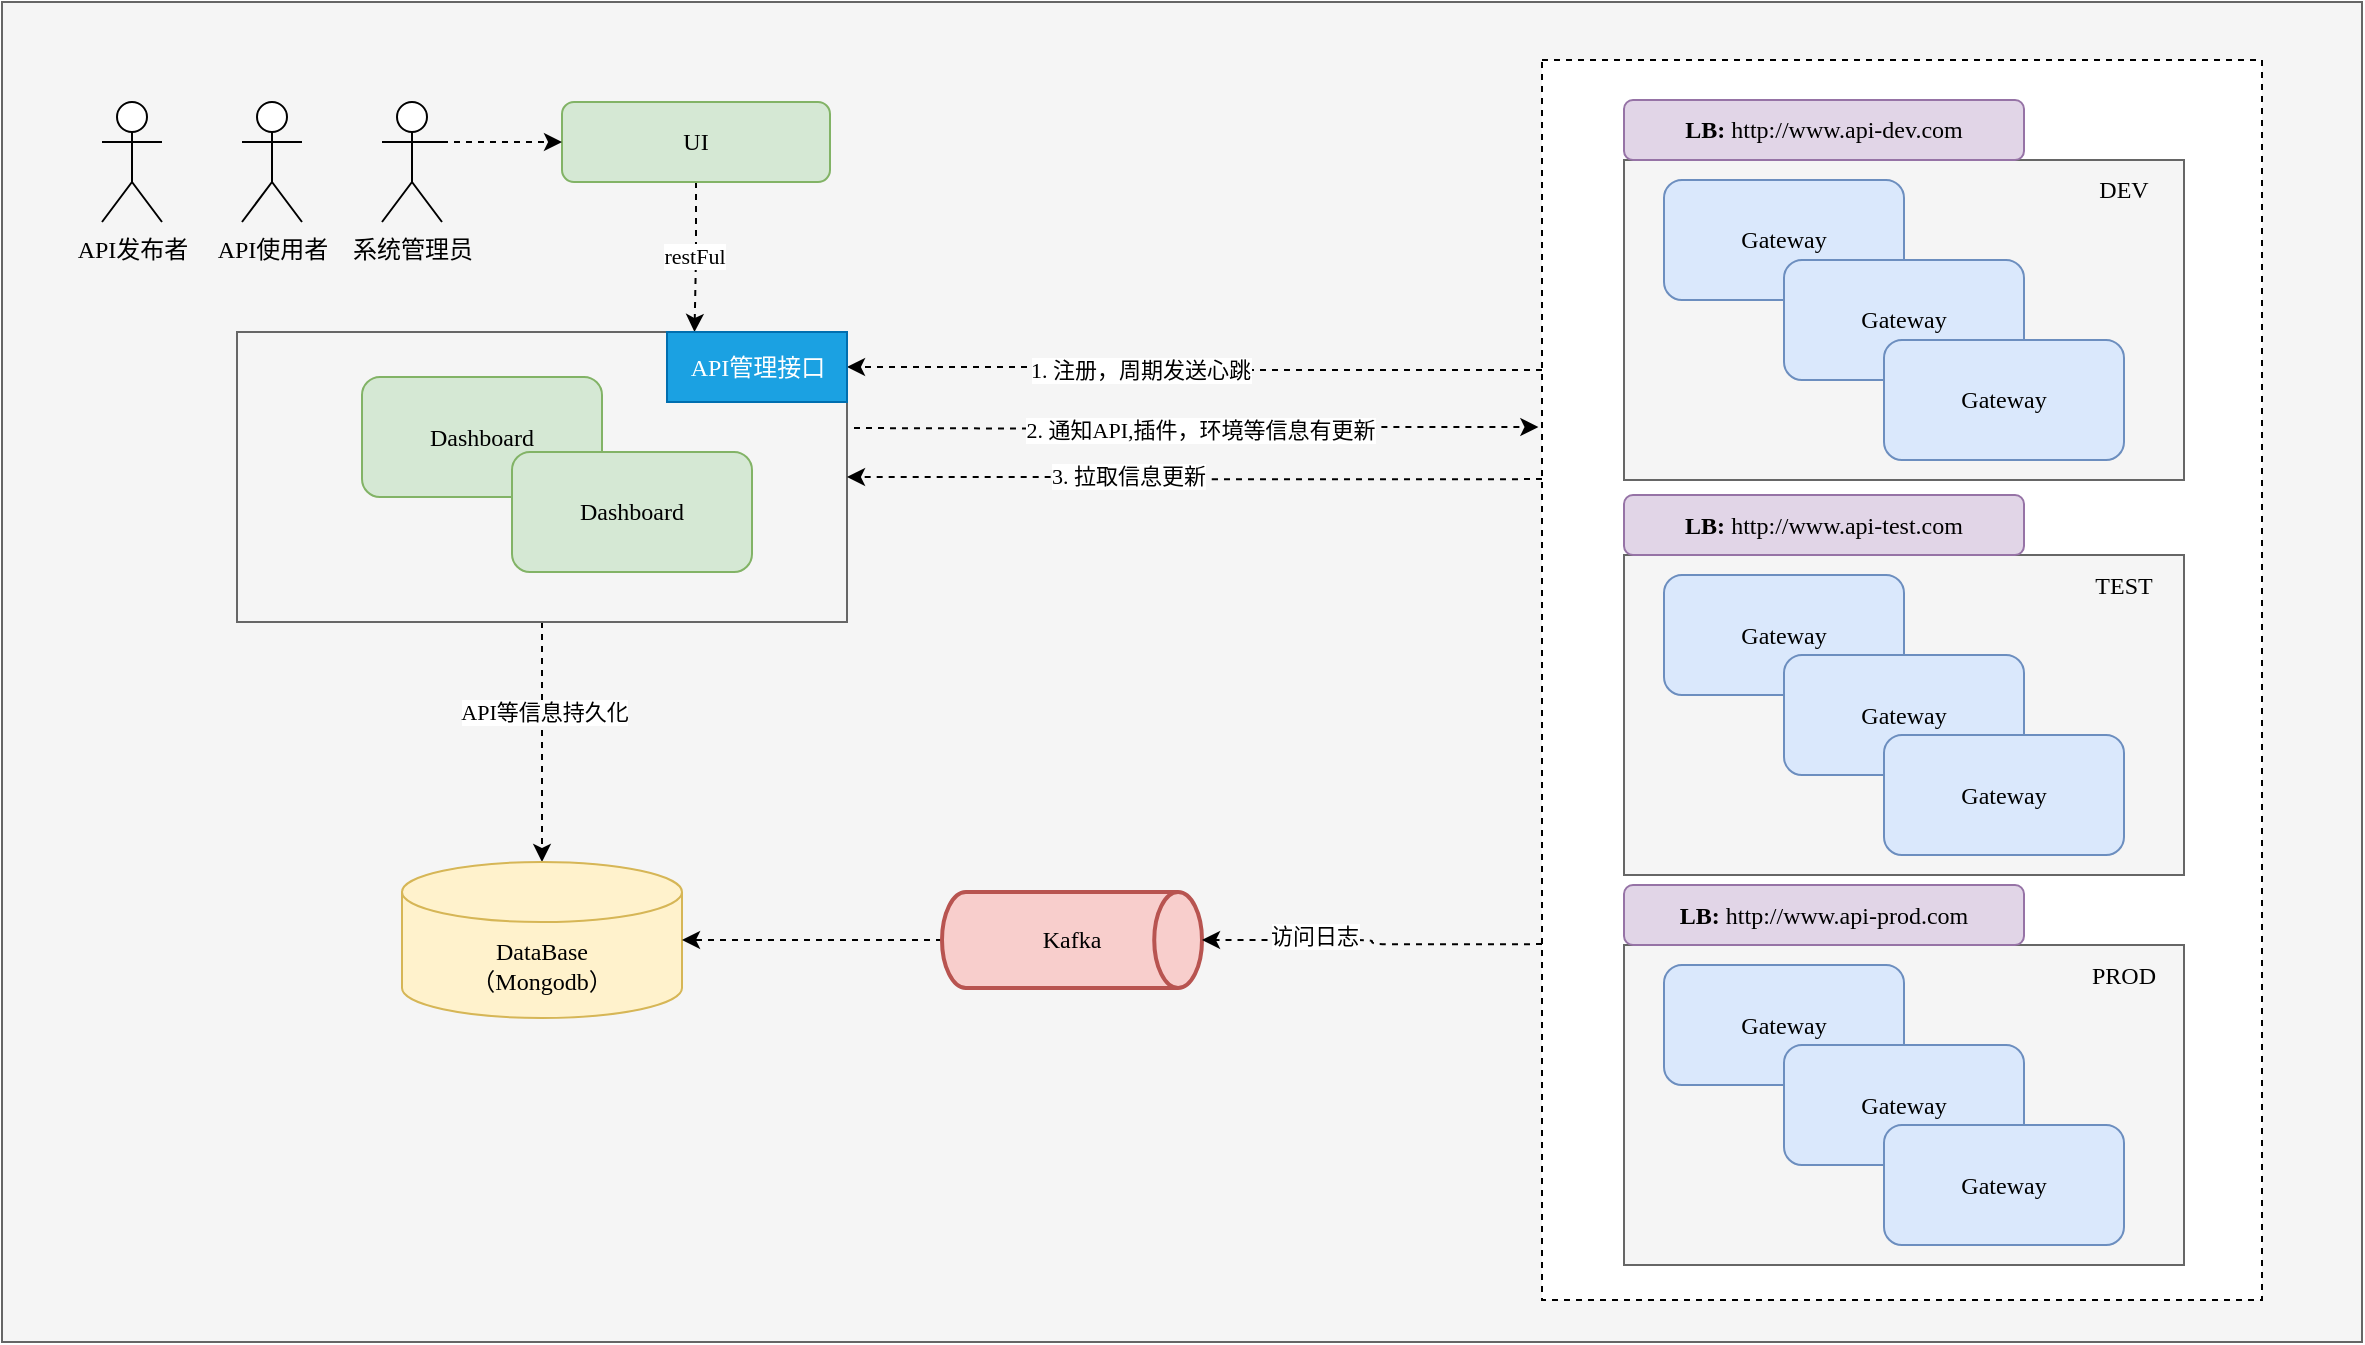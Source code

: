 <mxfile>
    <diagram id="VEX43RaDVLuBX8BybWUo" name="img1">
        <mxGraphModel dx="1118" dy="908" grid="1" gridSize="10" guides="1" tooltips="1" connect="1" arrows="1" fold="1" page="1" pageScale="1" pageWidth="827" pageHeight="1169" math="0" shadow="0">
            <root>
                <mxCell id="0"/>
                <mxCell id="1" parent="0"/>
                <mxCell id="9ckfGOtu2DVimaIPj-of-19" value="" style="rounded=0;whiteSpace=wrap;html=1;fontFamily=Lucida Console;fillColor=#f5f5f5;fontColor=#333333;strokeColor=#666666;" vertex="1" parent="1">
                    <mxGeometry x="220" y="290" width="1180" height="670" as="geometry"/>
                </mxCell>
                <mxCell id="9ckfGOtu2DVimaIPj-of-3" style="edgeStyle=orthogonalEdgeStyle;html=1;exitX=0;exitY=0.25;exitDx=0;exitDy=0;entryX=1;entryY=0.5;entryDx=0;entryDy=0;dashed=1;fontFamily=Lucida Console;" edge="1" parent="1" source="9ckfGOtu2DVimaIPj-of-2" target="oJh0HCATloAfXz9d3gb9-5">
                    <mxGeometry relative="1" as="geometry"/>
                </mxCell>
                <mxCell id="9ckfGOtu2DVimaIPj-of-4" value="1. 注册，周期发送心跳" style="edgeLabel;html=1;align=center;verticalAlign=middle;resizable=0;points=[];fontFamily=Lucida Console;" vertex="1" connectable="0" parent="9ckfGOtu2DVimaIPj-of-3">
                    <mxGeometry x="0.164" y="1" relative="1" as="geometry">
                        <mxPoint as="offset"/>
                    </mxGeometry>
                </mxCell>
                <mxCell id="9ckfGOtu2DVimaIPj-of-10" style="edgeStyle=orthogonalEdgeStyle;html=1;dashed=1;fontFamily=Lucida Console;entryX=-0.005;entryY=0.296;entryDx=0;entryDy=0;entryPerimeter=0;" edge="1" parent="1" target="9ckfGOtu2DVimaIPj-of-2">
                    <mxGeometry relative="1" as="geometry">
                        <mxPoint x="990" y="493" as="targetPoint"/>
                        <mxPoint x="640" y="503" as="sourcePoint"/>
                    </mxGeometry>
                </mxCell>
                <mxCell id="9ckfGOtu2DVimaIPj-of-11" value="2. 通知API,插件，环境等信息有更新" style="edgeLabel;html=1;align=center;verticalAlign=middle;resizable=0;points=[];fontFamily=Lucida Console;" vertex="1" connectable="0" parent="9ckfGOtu2DVimaIPj-of-10">
                    <mxGeometry x="0.03" y="-1" relative="1" as="geometry">
                        <mxPoint as="offset"/>
                    </mxGeometry>
                </mxCell>
                <mxCell id="9ckfGOtu2DVimaIPj-of-13" style="edgeStyle=orthogonalEdgeStyle;html=1;exitX=0.5;exitY=1;exitDx=0;exitDy=0;dashed=1;fontFamily=Lucida Console;" edge="1" parent="1" source="oJh0HCATloAfXz9d3gb9-1" target="9ckfGOtu2DVimaIPj-of-12">
                    <mxGeometry relative="1" as="geometry"/>
                </mxCell>
                <mxCell id="9ckfGOtu2DVimaIPj-of-14" value="API等信息持久化" style="edgeLabel;html=1;align=center;verticalAlign=middle;resizable=0;points=[];fontFamily=Lucida Console;" vertex="1" connectable="0" parent="9ckfGOtu2DVimaIPj-of-13">
                    <mxGeometry x="-0.25" y="1" relative="1" as="geometry">
                        <mxPoint as="offset"/>
                    </mxGeometry>
                </mxCell>
                <mxCell id="oJh0HCATloAfXz9d3gb9-1" value="" style="rounded=0;whiteSpace=wrap;html=1;fillColor=#f5f5f5;fontColor=#333333;strokeColor=#666666;fontFamily=Lucida Console;container=0;" vertex="1" parent="1">
                    <mxGeometry x="337.5" y="455" width="305" height="145" as="geometry"/>
                </mxCell>
                <mxCell id="oJh0HCATloAfXz9d3gb9-2" value="Dashboard" style="rounded=1;whiteSpace=wrap;html=1;fillColor=#d5e8d4;strokeColor=#82b366;fontFamily=Lucida Console;" vertex="1" parent="1">
                    <mxGeometry x="400" y="477.5" width="120" height="60" as="geometry"/>
                </mxCell>
                <mxCell id="oJh0HCATloAfXz9d3gb9-3" value="Dashboard" style="rounded=1;whiteSpace=wrap;html=1;fillColor=#d5e8d4;strokeColor=#82b366;fontFamily=Lucida Console;" vertex="1" parent="1">
                    <mxGeometry x="475" y="515" width="120" height="60" as="geometry"/>
                </mxCell>
                <mxCell id="oJh0HCATloAfXz9d3gb9-6" value="restFul" style="edgeStyle=orthogonalEdgeStyle;html=1;exitX=0.5;exitY=1;exitDx=0;exitDy=0;entryX=0.75;entryY=0;entryDx=0;entryDy=0;dashed=1;fontFamily=Lucida Console;" edge="1" parent="1" source="oJh0HCATloAfXz9d3gb9-4" target="oJh0HCATloAfXz9d3gb9-1">
                    <mxGeometry relative="1" as="geometry"/>
                </mxCell>
                <mxCell id="oJh0HCATloAfXz9d3gb9-4" value="UI" style="rounded=1;whiteSpace=wrap;html=1;fontFamily=Lucida Console;fillColor=#d5e8d4;strokeColor=#82b366;" vertex="1" parent="1">
                    <mxGeometry x="500" y="340" width="134" height="40" as="geometry"/>
                </mxCell>
                <mxCell id="oJh0HCATloAfXz9d3gb9-5" value="API管理接口" style="text;html=1;strokeColor=#006EAF;fillColor=#1ba1e2;align=center;verticalAlign=middle;whiteSpace=wrap;rounded=0;fontFamily=Lucida Console;fontColor=#ffffff;" vertex="1" parent="1">
                    <mxGeometry x="552.5" y="455" width="90" height="35" as="geometry"/>
                </mxCell>
                <mxCell id="zln2HHxgbetYWmFCVuYU-8" value="" style="group" vertex="1" connectable="0" parent="1">
                    <mxGeometry x="270" y="340" width="170" height="60" as="geometry"/>
                </mxCell>
                <mxCell id="oJh0HCATloAfXz9d3gb9-7" value="系统管理员" style="shape=umlActor;verticalLabelPosition=bottom;verticalAlign=top;html=1;outlineConnect=0;fontFamily=Lucida Console;" vertex="1" parent="zln2HHxgbetYWmFCVuYU-8">
                    <mxGeometry x="140" width="30" height="60" as="geometry"/>
                </mxCell>
                <mxCell id="oJh0HCATloAfXz9d3gb9-12" value="API发布者" style="shape=umlActor;verticalLabelPosition=bottom;verticalAlign=top;html=1;outlineConnect=0;fontFamily=Lucida Console;" vertex="1" parent="zln2HHxgbetYWmFCVuYU-8">
                    <mxGeometry width="30" height="60" as="geometry"/>
                </mxCell>
                <mxCell id="oJh0HCATloAfXz9d3gb9-13" value="API使用者" style="shape=umlActor;verticalLabelPosition=bottom;verticalAlign=top;html=1;outlineConnect=0;fontFamily=Lucida Console;" vertex="1" parent="zln2HHxgbetYWmFCVuYU-8">
                    <mxGeometry x="70" width="30" height="60" as="geometry"/>
                </mxCell>
                <mxCell id="zln2HHxgbetYWmFCVuYU-11" style="edgeStyle=orthogonalEdgeStyle;html=1;exitX=1;exitY=0.333;exitDx=0;exitDy=0;exitPerimeter=0;entryX=0;entryY=0.5;entryDx=0;entryDy=0;dashed=1;fontFamily=Lucida Console;" edge="1" parent="1" source="oJh0HCATloAfXz9d3gb9-7" target="oJh0HCATloAfXz9d3gb9-4">
                    <mxGeometry relative="1" as="geometry"/>
                </mxCell>
                <mxCell id="9ckfGOtu2DVimaIPj-of-5" value="" style="group" vertex="1" connectable="0" parent="1">
                    <mxGeometry x="990" y="319" width="360" height="620" as="geometry"/>
                </mxCell>
                <mxCell id="9ckfGOtu2DVimaIPj-of-2" value="" style="rounded=0;whiteSpace=wrap;html=1;fontFamily=Lucida Console;dashed=1;" vertex="1" parent="9ckfGOtu2DVimaIPj-of-5">
                    <mxGeometry width="360" height="620" as="geometry"/>
                </mxCell>
                <mxCell id="zln2HHxgbetYWmFCVuYU-1" value="" style="group;fontFamily=Lucida Console;" vertex="1" connectable="0" parent="9ckfGOtu2DVimaIPj-of-5">
                    <mxGeometry x="41" y="50" width="280" height="160" as="geometry"/>
                </mxCell>
                <mxCell id="zln2HHxgbetYWmFCVuYU-2" value="" style="group;fillColor=#f5f5f5;fontColor=#333333;strokeColor=#666666;movable=1;resizable=1;rotatable=1;deletable=1;editable=1;connectable=1;container=0;fontFamily=Lucida Console;" vertex="1" connectable="0" parent="zln2HHxgbetYWmFCVuYU-1">
                    <mxGeometry width="280" height="160" as="geometry"/>
                </mxCell>
                <mxCell id="zln2HHxgbetYWmFCVuYU-3" value="" style="rounded=0;whiteSpace=wrap;html=1;fillColor=#f5f5f5;fontColor=#333333;strokeColor=#666666;fontFamily=Lucida Console;" vertex="1" parent="zln2HHxgbetYWmFCVuYU-1">
                    <mxGeometry width="280" height="160" as="geometry"/>
                </mxCell>
                <mxCell id="zln2HHxgbetYWmFCVuYU-4" value="Gateway" style="rounded=1;whiteSpace=wrap;html=1;fillColor=#dae8fc;strokeColor=#6c8ebf;fontFamily=Lucida Console;" vertex="1" parent="zln2HHxgbetYWmFCVuYU-1">
                    <mxGeometry x="20" y="10" width="120" height="60" as="geometry"/>
                </mxCell>
                <mxCell id="zln2HHxgbetYWmFCVuYU-5" value="Gateway" style="rounded=1;whiteSpace=wrap;html=1;fillColor=#dae8fc;strokeColor=#6c8ebf;fontFamily=Lucida Console;" vertex="1" parent="zln2HHxgbetYWmFCVuYU-1">
                    <mxGeometry x="80" y="50" width="120" height="60" as="geometry"/>
                </mxCell>
                <mxCell id="zln2HHxgbetYWmFCVuYU-6" value="DEV" style="text;html=1;strokeColor=none;fillColor=none;align=center;verticalAlign=middle;whiteSpace=wrap;rounded=0;fontFamily=Lucida Console;" vertex="1" parent="zln2HHxgbetYWmFCVuYU-1">
                    <mxGeometry x="220" width="60" height="30" as="geometry"/>
                </mxCell>
                <mxCell id="zln2HHxgbetYWmFCVuYU-7" value="Gateway" style="rounded=1;whiteSpace=wrap;html=1;fillColor=#dae8fc;strokeColor=#6c8ebf;fontFamily=Lucida Console;" vertex="1" parent="zln2HHxgbetYWmFCVuYU-1">
                    <mxGeometry x="130" y="90" width="120" height="60" as="geometry"/>
                </mxCell>
                <mxCell id="86hbg80wyGsgVXYuNQQY-1" value="" style="group;fontFamily=Lucida Console;" vertex="1" connectable="0" parent="9ckfGOtu2DVimaIPj-of-5">
                    <mxGeometry x="41" y="247.5" width="280" height="160" as="geometry"/>
                </mxCell>
                <mxCell id="86hbg80wyGsgVXYuNQQY-2" value="" style="rounded=0;whiteSpace=wrap;html=1;fillColor=#f5f5f5;fontColor=#333333;strokeColor=#666666;fontFamily=Lucida Console;" vertex="1" parent="86hbg80wyGsgVXYuNQQY-1">
                    <mxGeometry width="280" height="160" as="geometry"/>
                </mxCell>
                <mxCell id="86hbg80wyGsgVXYuNQQY-3" value="Gateway" style="rounded=1;whiteSpace=wrap;html=1;fillColor=#dae8fc;strokeColor=#6c8ebf;fontFamily=Lucida Console;" vertex="1" parent="86hbg80wyGsgVXYuNQQY-1">
                    <mxGeometry x="20" y="10" width="120" height="60" as="geometry"/>
                </mxCell>
                <mxCell id="86hbg80wyGsgVXYuNQQY-4" value="Gateway" style="rounded=1;whiteSpace=wrap;html=1;fillColor=#dae8fc;strokeColor=#6c8ebf;fontFamily=Lucida Console;" vertex="1" parent="86hbg80wyGsgVXYuNQQY-1">
                    <mxGeometry x="80" y="50" width="120" height="60" as="geometry"/>
                </mxCell>
                <mxCell id="86hbg80wyGsgVXYuNQQY-5" value="TEST" style="text;html=1;strokeColor=none;fillColor=none;align=center;verticalAlign=middle;whiteSpace=wrap;rounded=0;fontFamily=Lucida Console;" vertex="1" parent="86hbg80wyGsgVXYuNQQY-1">
                    <mxGeometry x="220" width="60" height="30" as="geometry"/>
                </mxCell>
                <mxCell id="86hbg80wyGsgVXYuNQQY-6" value="Gateway" style="rounded=1;whiteSpace=wrap;html=1;fillColor=#dae8fc;strokeColor=#6c8ebf;fontFamily=Lucida Console;" vertex="1" parent="86hbg80wyGsgVXYuNQQY-1">
                    <mxGeometry x="130" y="90" width="120" height="60" as="geometry"/>
                </mxCell>
                <mxCell id="Rh3QqYrY1BeENTUJ0D9c-1" value="" style="group;fontFamily=Lucida Console;" vertex="1" connectable="0" parent="9ckfGOtu2DVimaIPj-of-5">
                    <mxGeometry x="41" y="442.5" width="280" height="160" as="geometry"/>
                </mxCell>
                <mxCell id="Rh3QqYrY1BeENTUJ0D9c-2" value="" style="group;fillColor=#f5f5f5;fontColor=#333333;strokeColor=#666666;container=0;fontFamily=Lucida Console;" vertex="1" connectable="0" parent="Rh3QqYrY1BeENTUJ0D9c-1">
                    <mxGeometry width="280" height="160" as="geometry"/>
                </mxCell>
                <mxCell id="Rh3QqYrY1BeENTUJ0D9c-3" value="" style="rounded=0;whiteSpace=wrap;html=1;fillColor=#f5f5f5;fontColor=#333333;strokeColor=#666666;fontFamily=Lucida Console;" vertex="1" parent="Rh3QqYrY1BeENTUJ0D9c-1">
                    <mxGeometry width="280" height="160" as="geometry"/>
                </mxCell>
                <mxCell id="Rh3QqYrY1BeENTUJ0D9c-4" value="Gateway" style="rounded=1;whiteSpace=wrap;html=1;fillColor=#dae8fc;strokeColor=#6c8ebf;fontFamily=Lucida Console;" vertex="1" parent="Rh3QqYrY1BeENTUJ0D9c-1">
                    <mxGeometry x="20" y="10" width="120" height="60" as="geometry"/>
                </mxCell>
                <mxCell id="Rh3QqYrY1BeENTUJ0D9c-5" value="Gateway" style="rounded=1;whiteSpace=wrap;html=1;fillColor=#dae8fc;strokeColor=#6c8ebf;fontFamily=Lucida Console;" vertex="1" parent="Rh3QqYrY1BeENTUJ0D9c-1">
                    <mxGeometry x="80" y="50" width="120" height="60" as="geometry"/>
                </mxCell>
                <mxCell id="Rh3QqYrY1BeENTUJ0D9c-6" value="PROD" style="text;html=1;strokeColor=none;fillColor=none;align=center;verticalAlign=middle;whiteSpace=wrap;rounded=0;fontFamily=Lucida Console;" vertex="1" parent="Rh3QqYrY1BeENTUJ0D9c-1">
                    <mxGeometry x="220" width="60" height="30" as="geometry"/>
                </mxCell>
                <mxCell id="Rh3QqYrY1BeENTUJ0D9c-7" value="Gateway" style="rounded=1;whiteSpace=wrap;html=1;fillColor=#dae8fc;strokeColor=#6c8ebf;fontFamily=Lucida Console;" vertex="1" parent="Rh3QqYrY1BeENTUJ0D9c-1">
                    <mxGeometry x="130" y="90" width="120" height="60" as="geometry"/>
                </mxCell>
                <mxCell id="WRwxtxEwDMEBvVScqhqu-1" value="&lt;b&gt;LB:&lt;/b&gt; http://www.api-dev.com" style="rounded=1;whiteSpace=wrap;html=1;fillColor=#e1d5e7;strokeColor=#9673a6;fontFamily=Lucida Console;" vertex="1" parent="9ckfGOtu2DVimaIPj-of-5">
                    <mxGeometry x="41" y="20" width="200" height="30" as="geometry"/>
                </mxCell>
                <mxCell id="zGx4kbyquP1L53tzkCgn-1" value="&lt;b&gt;LB:&lt;/b&gt; http://www.api-test.com" style="rounded=1;whiteSpace=wrap;html=1;fillColor=#e1d5e7;strokeColor=#9673a6;fontFamily=Lucida Console;" vertex="1" parent="9ckfGOtu2DVimaIPj-of-5">
                    <mxGeometry x="41" y="217.5" width="200" height="30" as="geometry"/>
                </mxCell>
                <mxCell id="9ckfGOtu2DVimaIPj-of-1" value="&lt;b&gt;LB:&lt;/b&gt; http://www.api-prod.com" style="rounded=1;whiteSpace=wrap;html=1;fillColor=#e1d5e7;strokeColor=#9673a6;fontFamily=Lucida Console;" vertex="1" parent="9ckfGOtu2DVimaIPj-of-5">
                    <mxGeometry x="41" y="412.5" width="200" height="30" as="geometry"/>
                </mxCell>
                <mxCell id="9ckfGOtu2DVimaIPj-of-8" style="edgeStyle=orthogonalEdgeStyle;html=1;exitX=0;exitY=0.338;exitDx=0;exitDy=0;entryX=1;entryY=0.5;entryDx=0;entryDy=0;dashed=1;fontFamily=Lucida Console;exitPerimeter=0;" edge="1" parent="1" source="9ckfGOtu2DVimaIPj-of-2" target="oJh0HCATloAfXz9d3gb9-1">
                    <mxGeometry relative="1" as="geometry"/>
                </mxCell>
                <mxCell id="9ckfGOtu2DVimaIPj-of-9" value="3. 拉取信息更新" style="edgeLabel;html=1;align=center;verticalAlign=middle;resizable=0;points=[];fontFamily=Lucida Console;" vertex="1" connectable="0" parent="9ckfGOtu2DVimaIPj-of-8">
                    <mxGeometry x="0.192" y="-1" relative="1" as="geometry">
                        <mxPoint as="offset"/>
                    </mxGeometry>
                </mxCell>
                <mxCell id="9ckfGOtu2DVimaIPj-of-12" value="DataBase&lt;br&gt;（Mongodb）" style="shape=cylinder3;whiteSpace=wrap;html=1;boundedLbl=1;backgroundOutline=1;size=15;fontFamily=Lucida Console;fillColor=#fff2cc;strokeColor=#d6b656;" vertex="1" parent="1">
                    <mxGeometry x="420" y="720" width="140" height="78" as="geometry"/>
                </mxCell>
                <mxCell id="9ckfGOtu2DVimaIPj-of-18" style="edgeStyle=orthogonalEdgeStyle;html=1;exitX=0;exitY=0.5;exitDx=0;exitDy=0;exitPerimeter=0;entryX=1;entryY=0.5;entryDx=0;entryDy=0;entryPerimeter=0;dashed=1;fontFamily=Lucida Console;" edge="1" parent="1" source="9ckfGOtu2DVimaIPj-of-15" target="9ckfGOtu2DVimaIPj-of-12">
                    <mxGeometry relative="1" as="geometry"/>
                </mxCell>
                <mxCell id="9ckfGOtu2DVimaIPj-of-15" value="Kafka" style="strokeWidth=2;html=1;shape=mxgraph.flowchart.direct_data;whiteSpace=wrap;fontFamily=Lucida Console;fillColor=#f8cecc;strokeColor=#b85450;" vertex="1" parent="1">
                    <mxGeometry x="690" y="735" width="130" height="48" as="geometry"/>
                </mxCell>
                <mxCell id="9ckfGOtu2DVimaIPj-of-16" style="edgeStyle=orthogonalEdgeStyle;html=1;exitX=0;exitY=0.713;exitDx=0;exitDy=0;entryX=1;entryY=0.5;entryDx=0;entryDy=0;entryPerimeter=0;dashed=1;fontFamily=Lucida Console;exitPerimeter=0;" edge="1" parent="1" source="9ckfGOtu2DVimaIPj-of-2" target="9ckfGOtu2DVimaIPj-of-15">
                    <mxGeometry relative="1" as="geometry"/>
                </mxCell>
                <mxCell id="9ckfGOtu2DVimaIPj-of-17" value="访问日志" style="edgeLabel;html=1;align=center;verticalAlign=middle;resizable=0;points=[];fontFamily=Lucida Console;" vertex="1" connectable="0" parent="9ckfGOtu2DVimaIPj-of-16">
                    <mxGeometry x="0.35" y="-2" relative="1" as="geometry">
                        <mxPoint as="offset"/>
                    </mxGeometry>
                </mxCell>
            </root>
        </mxGraphModel>
    </diagram>
</mxfile>